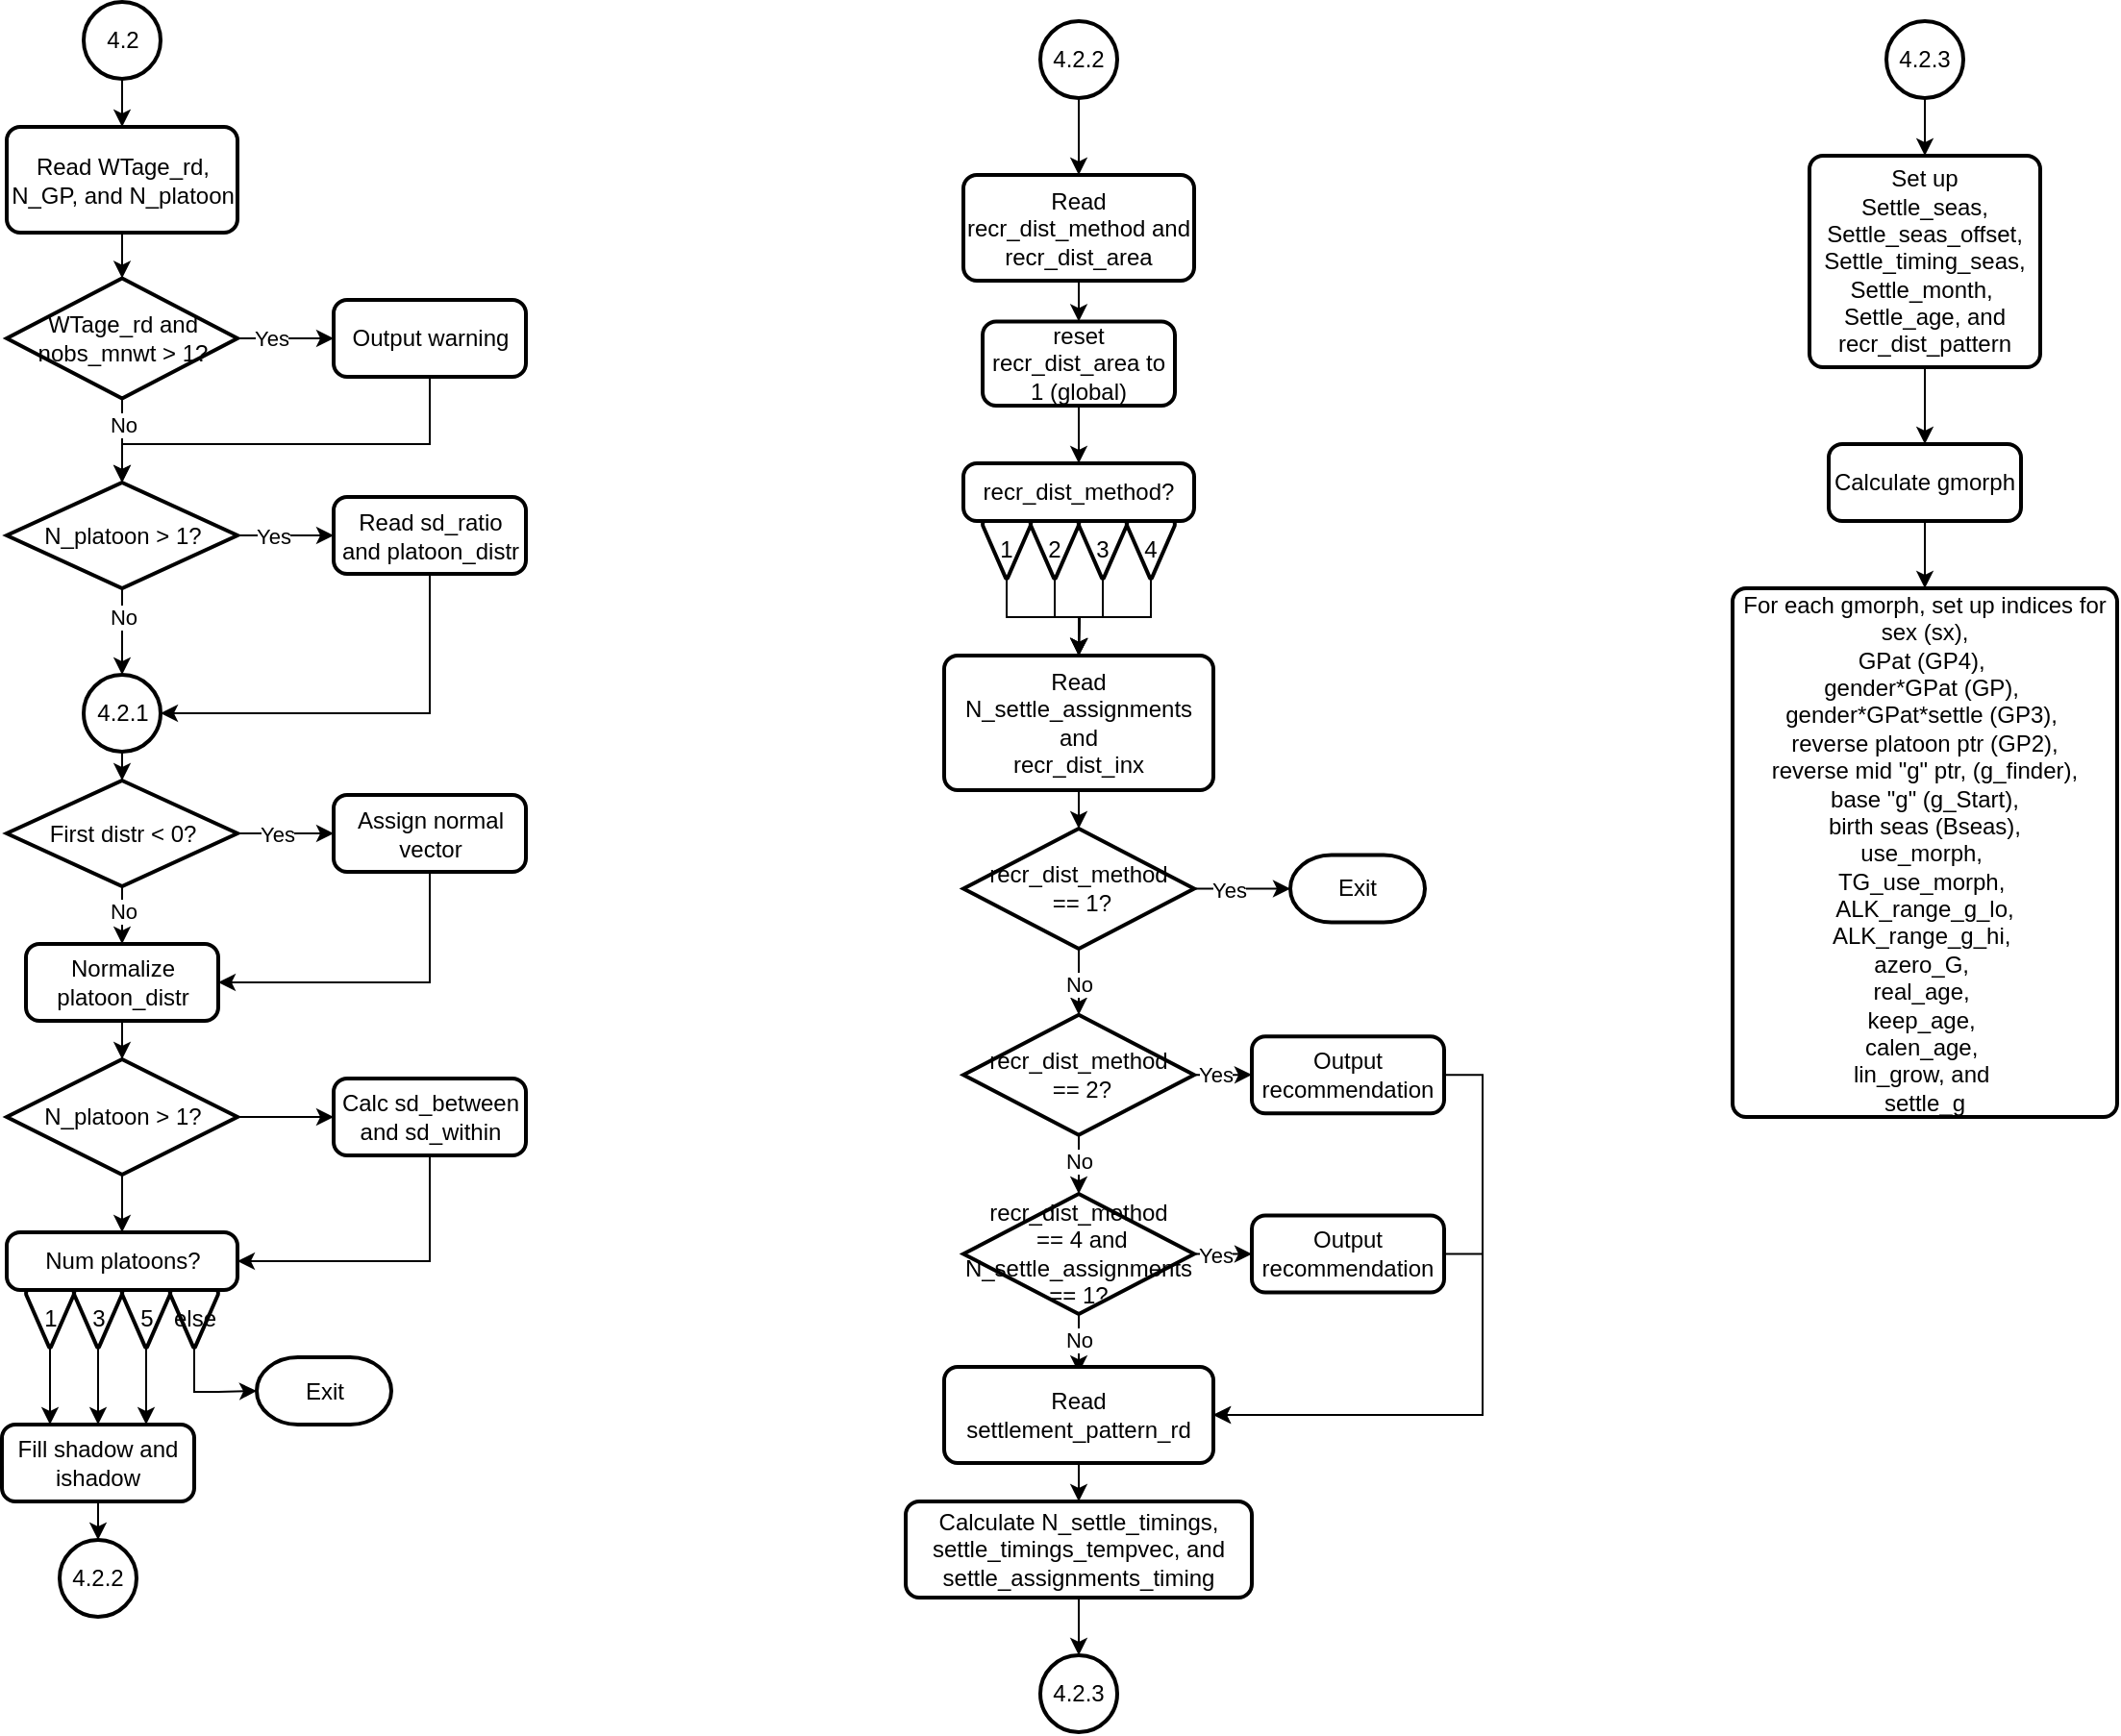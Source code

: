 <mxfile version="13.9.9" type="device"><diagram id="pMQ_ktxbFYmPSP1dJz-g" name="Page-1"><mxGraphModel dx="236" dy="666" grid="1" gridSize="10" guides="1" tooltips="1" connect="1" arrows="1" fold="1" page="1" pageScale="1" pageWidth="850" pageHeight="1100" math="0" shadow="0"><root><mxCell id="0"/><mxCell id="1" parent="0"/><mxCell id="Vbi4pslGeBAqd3L0RzVf-1" style="edgeStyle=orthogonalEdgeStyle;rounded=0;orthogonalLoop=1;jettySize=auto;html=1;entryX=0.5;entryY=0;entryDx=0;entryDy=0;entryPerimeter=0;" parent="1" source="Vbi4pslGeBAqd3L0RzVf-2" target="Vbi4pslGeBAqd3L0RzVf-7" edge="1"><mxGeometry relative="1" as="geometry"/></mxCell><mxCell id="Vbi4pslGeBAqd3L0RzVf-2" value="Read WTage_rd, N_GP, and N_platoon" style="rounded=1;whiteSpace=wrap;html=1;absoluteArcSize=1;arcSize=14;strokeWidth=2;" parent="1" vertex="1"><mxGeometry x="922.5" y="215" width="120" height="55" as="geometry"/></mxCell><mxCell id="Vbi4pslGeBAqd3L0RzVf-3" style="edgeStyle=orthogonalEdgeStyle;rounded=0;orthogonalLoop=1;jettySize=auto;html=1;entryX=0;entryY=0.5;entryDx=0;entryDy=0;" parent="1" source="Vbi4pslGeBAqd3L0RzVf-7" target="Vbi4pslGeBAqd3L0RzVf-9" edge="1"><mxGeometry relative="1" as="geometry"/></mxCell><mxCell id="Vbi4pslGeBAqd3L0RzVf-4" value="Yes" style="edgeLabel;html=1;align=center;verticalAlign=middle;resizable=0;points=[];" parent="Vbi4pslGeBAqd3L0RzVf-3" vertex="1" connectable="0"><mxGeometry x="-0.297" relative="1" as="geometry"><mxPoint as="offset"/></mxGeometry></mxCell><mxCell id="Vbi4pslGeBAqd3L0RzVf-5" style="edgeStyle=orthogonalEdgeStyle;rounded=0;orthogonalLoop=1;jettySize=auto;html=1;" parent="1" source="Vbi4pslGeBAqd3L0RzVf-7" target="Vbi4pslGeBAqd3L0RzVf-14" edge="1"><mxGeometry relative="1" as="geometry"/></mxCell><mxCell id="Vbi4pslGeBAqd3L0RzVf-6" value="No" style="edgeLabel;html=1;align=center;verticalAlign=middle;resizable=0;points=[];" parent="Vbi4pslGeBAqd3L0RzVf-5" vertex="1" connectable="0"><mxGeometry x="0.158" y="-6" relative="1" as="geometry"><mxPoint x="6" y="-11.58" as="offset"/></mxGeometry></mxCell><mxCell id="Vbi4pslGeBAqd3L0RzVf-7" value="&lt;span&gt;WTage_rd and nobs_mnwt &amp;gt; 1?&lt;/span&gt;" style="strokeWidth=2;html=1;shape=mxgraph.flowchart.decision;whiteSpace=wrap;" parent="1" vertex="1"><mxGeometry x="922.5" y="293.75" width="120" height="62.5" as="geometry"/></mxCell><mxCell id="Vbi4pslGeBAqd3L0RzVf-8" style="edgeStyle=orthogonalEdgeStyle;rounded=0;orthogonalLoop=1;jettySize=auto;html=1;" parent="1" source="Vbi4pslGeBAqd3L0RzVf-9" target="Vbi4pslGeBAqd3L0RzVf-14" edge="1"><mxGeometry relative="1" as="geometry"><Array as="points"><mxPoint x="1142.5" y="380"/><mxPoint x="982.5" y="380"/></Array></mxGeometry></mxCell><mxCell id="Vbi4pslGeBAqd3L0RzVf-9" value="Output warning" style="rounded=1;whiteSpace=wrap;html=1;absoluteArcSize=1;arcSize=14;strokeWidth=2;" parent="1" vertex="1"><mxGeometry x="1092.5" y="305" width="100" height="40" as="geometry"/></mxCell><mxCell id="Vbi4pslGeBAqd3L0RzVf-10" style="edgeStyle=orthogonalEdgeStyle;rounded=0;orthogonalLoop=1;jettySize=auto;html=1;entryX=0;entryY=0.5;entryDx=0;entryDy=0;" parent="1" source="Vbi4pslGeBAqd3L0RzVf-14" target="Vbi4pslGeBAqd3L0RzVf-16" edge="1"><mxGeometry relative="1" as="geometry"><Array as="points"><mxPoint x="1072.5" y="428"/><mxPoint x="1072.5" y="428"/></Array></mxGeometry></mxCell><mxCell id="Vbi4pslGeBAqd3L0RzVf-11" value="Yes" style="edgeLabel;html=1;align=center;verticalAlign=middle;resizable=0;points=[];" parent="Vbi4pslGeBAqd3L0RzVf-10" vertex="1" connectable="0"><mxGeometry x="-0.2" y="-2" relative="1" as="geometry"><mxPoint x="-2" y="-2" as="offset"/></mxGeometry></mxCell><mxCell id="Vbi4pslGeBAqd3L0RzVf-12" style="edgeStyle=orthogonalEdgeStyle;rounded=0;orthogonalLoop=1;jettySize=auto;html=1;entryX=0.5;entryY=0;entryDx=0;entryDy=0;entryPerimeter=0;" parent="1" source="Vbi4pslGeBAqd3L0RzVf-14" target="Vbi4pslGeBAqd3L0RzVf-18" edge="1"><mxGeometry relative="1" as="geometry"/></mxCell><mxCell id="Vbi4pslGeBAqd3L0RzVf-13" value="No" style="edgeLabel;html=1;align=center;verticalAlign=middle;resizable=0;points=[];" parent="Vbi4pslGeBAqd3L0RzVf-12" vertex="1" connectable="0"><mxGeometry x="0.2" y="-3" relative="1" as="geometry"><mxPoint x="3" y="-12" as="offset"/></mxGeometry></mxCell><mxCell id="Vbi4pslGeBAqd3L0RzVf-14" value="&lt;span&gt;N_platoon &amp;gt; 1?&lt;/span&gt;" style="strokeWidth=2;html=1;shape=mxgraph.flowchart.decision;whiteSpace=wrap;" parent="1" vertex="1"><mxGeometry x="922.5" y="400" width="120" height="55" as="geometry"/></mxCell><mxCell id="Vbi4pslGeBAqd3L0RzVf-15" style="edgeStyle=orthogonalEdgeStyle;rounded=0;orthogonalLoop=1;jettySize=auto;html=1;entryX=1;entryY=0.5;entryDx=0;entryDy=0;entryPerimeter=0;" parent="1" source="Vbi4pslGeBAqd3L0RzVf-16" target="Vbi4pslGeBAqd3L0RzVf-18" edge="1"><mxGeometry relative="1" as="geometry"><Array as="points"><mxPoint x="1142.5" y="520"/></Array></mxGeometry></mxCell><mxCell id="Vbi4pslGeBAqd3L0RzVf-16" value="Read sd_ratio and platoon_distr" style="rounded=1;whiteSpace=wrap;html=1;absoluteArcSize=1;arcSize=14;strokeWidth=2;" parent="1" vertex="1"><mxGeometry x="1092.5" y="407.5" width="100" height="40" as="geometry"/></mxCell><mxCell id="Vbi4pslGeBAqd3L0RzVf-17" style="edgeStyle=orthogonalEdgeStyle;rounded=0;orthogonalLoop=1;jettySize=auto;html=1;entryX=0.5;entryY=0;entryDx=0;entryDy=0;entryPerimeter=0;" parent="1" source="Vbi4pslGeBAqd3L0RzVf-18" target="Vbi4pslGeBAqd3L0RzVf-25" edge="1"><mxGeometry relative="1" as="geometry"/></mxCell><mxCell id="Vbi4pslGeBAqd3L0RzVf-18" value="4.2.1" style="strokeWidth=2;html=1;shape=mxgraph.flowchart.start_2;whiteSpace=wrap;" parent="1" vertex="1"><mxGeometry x="962.5" y="500" width="40" height="40" as="geometry"/></mxCell><mxCell id="Vbi4pslGeBAqd3L0RzVf-19" style="edgeStyle=orthogonalEdgeStyle;rounded=0;orthogonalLoop=1;jettySize=auto;html=1;" parent="1" source="Vbi4pslGeBAqd3L0RzVf-20" target="Vbi4pslGeBAqd3L0RzVf-2" edge="1"><mxGeometry relative="1" as="geometry"/></mxCell><mxCell id="Vbi4pslGeBAqd3L0RzVf-20" value="4.2" style="strokeWidth=2;html=1;shape=mxgraph.flowchart.start_2;whiteSpace=wrap;" parent="1" vertex="1"><mxGeometry x="962.5" y="150" width="40" height="40" as="geometry"/></mxCell><mxCell id="Vbi4pslGeBAqd3L0RzVf-21" style="edgeStyle=orthogonalEdgeStyle;rounded=0;orthogonalLoop=1;jettySize=auto;html=1;entryX=0;entryY=0.5;entryDx=0;entryDy=0;" parent="1" source="Vbi4pslGeBAqd3L0RzVf-25" target="Vbi4pslGeBAqd3L0RzVf-27" edge="1"><mxGeometry relative="1" as="geometry"/></mxCell><mxCell id="Vbi4pslGeBAqd3L0RzVf-22" value="Yes" style="edgeLabel;html=1;align=center;verticalAlign=middle;resizable=0;points=[];" parent="Vbi4pslGeBAqd3L0RzVf-21" vertex="1" connectable="0"><mxGeometry x="0.2" y="3" relative="1" as="geometry"><mxPoint x="-10" y="3" as="offset"/></mxGeometry></mxCell><mxCell id="Vbi4pslGeBAqd3L0RzVf-23" style="edgeStyle=orthogonalEdgeStyle;rounded=0;orthogonalLoop=1;jettySize=auto;html=1;entryX=0.5;entryY=0;entryDx=0;entryDy=0;" parent="1" source="Vbi4pslGeBAqd3L0RzVf-25" target="Vbi4pslGeBAqd3L0RzVf-29" edge="1"><mxGeometry relative="1" as="geometry"/></mxCell><mxCell id="Vbi4pslGeBAqd3L0RzVf-24" value="No" style="edgeLabel;html=1;align=center;verticalAlign=middle;resizable=0;points=[];" parent="Vbi4pslGeBAqd3L0RzVf-23" vertex="1" connectable="0"><mxGeometry x="0.477" relative="1" as="geometry"><mxPoint y="-4.64" as="offset"/></mxGeometry></mxCell><mxCell id="Vbi4pslGeBAqd3L0RzVf-25" value="&lt;span&gt;First distr &amp;lt; 0?&lt;/span&gt;" style="strokeWidth=2;html=1;shape=mxgraph.flowchart.decision;whiteSpace=wrap;" parent="1" vertex="1"><mxGeometry x="922.5" y="555" width="120" height="55" as="geometry"/></mxCell><mxCell id="Vbi4pslGeBAqd3L0RzVf-26" style="edgeStyle=orthogonalEdgeStyle;rounded=0;orthogonalLoop=1;jettySize=auto;html=1;" parent="1" source="Vbi4pslGeBAqd3L0RzVf-27" target="Vbi4pslGeBAqd3L0RzVf-29" edge="1"><mxGeometry relative="1" as="geometry"><Array as="points"><mxPoint x="1142.5" y="660"/></Array></mxGeometry></mxCell><mxCell id="Vbi4pslGeBAqd3L0RzVf-27" value="Assign normal vector" style="rounded=1;whiteSpace=wrap;html=1;absoluteArcSize=1;arcSize=14;strokeWidth=2;" parent="1" vertex="1"><mxGeometry x="1092.5" y="562.5" width="100" height="40" as="geometry"/></mxCell><mxCell id="Vbi4pslGeBAqd3L0RzVf-28" style="edgeStyle=orthogonalEdgeStyle;rounded=0;orthogonalLoop=1;jettySize=auto;html=1;entryX=0.5;entryY=0;entryDx=0;entryDy=0;entryPerimeter=0;" parent="1" source="Vbi4pslGeBAqd3L0RzVf-29" target="Vbi4pslGeBAqd3L0RzVf-32" edge="1"><mxGeometry relative="1" as="geometry"/></mxCell><mxCell id="Vbi4pslGeBAqd3L0RzVf-29" value="Normalize platoon_distr" style="rounded=1;whiteSpace=wrap;html=1;absoluteArcSize=1;arcSize=14;strokeWidth=2;" parent="1" vertex="1"><mxGeometry x="932.5" y="640" width="100" height="40" as="geometry"/></mxCell><mxCell id="Vbi4pslGeBAqd3L0RzVf-30" style="edgeStyle=orthogonalEdgeStyle;rounded=0;orthogonalLoop=1;jettySize=auto;html=1;entryX=0.5;entryY=0;entryDx=0;entryDy=0;" parent="1" source="Vbi4pslGeBAqd3L0RzVf-32" target="Vbi4pslGeBAqd3L0RzVf-40" edge="1"><mxGeometry relative="1" as="geometry"/></mxCell><mxCell id="Vbi4pslGeBAqd3L0RzVf-31" style="edgeStyle=orthogonalEdgeStyle;rounded=0;orthogonalLoop=1;jettySize=auto;html=1;entryX=0;entryY=0.5;entryDx=0;entryDy=0;" parent="1" source="Vbi4pslGeBAqd3L0RzVf-32" target="Vbi4pslGeBAqd3L0RzVf-45" edge="1"><mxGeometry relative="1" as="geometry"/></mxCell><mxCell id="Vbi4pslGeBAqd3L0RzVf-32" value="&lt;span&gt;N_platoon &amp;gt; 1?&lt;/span&gt;" style="strokeWidth=2;html=1;shape=mxgraph.flowchart.decision;whiteSpace=wrap;" parent="1" vertex="1"><mxGeometry x="922.5" y="700" width="120" height="60" as="geometry"/></mxCell><mxCell id="Vbi4pslGeBAqd3L0RzVf-33" value="Exit" style="strokeWidth=2;html=1;shape=mxgraph.flowchart.terminator;whiteSpace=wrap;" parent="1" vertex="1"><mxGeometry x="1052.5" y="855" width="70" height="35" as="geometry"/></mxCell><mxCell id="Vbi4pslGeBAqd3L0RzVf-34" value="" style="group" parent="1" vertex="1" connectable="0"><mxGeometry x="932.5" y="790" width="110" height="90" as="geometry"/></mxCell><mxCell id="Vbi4pslGeBAqd3L0RzVf-35" value="" style="group" parent="Vbi4pslGeBAqd3L0RzVf-34" vertex="1" connectable="0"><mxGeometry x="-10" width="120" height="80" as="geometry"/></mxCell><mxCell id="Vbi4pslGeBAqd3L0RzVf-36" value="1" style="strokeWidth=2;html=1;shape=mxgraph.flowchart.merge_or_storage;whiteSpace=wrap;" parent="Vbi4pslGeBAqd3L0RzVf-35" vertex="1"><mxGeometry x="10" y="30" width="25" height="30" as="geometry"/></mxCell><mxCell id="Vbi4pslGeBAqd3L0RzVf-37" value="3" style="strokeWidth=2;html=1;shape=mxgraph.flowchart.merge_or_storage;whiteSpace=wrap;" parent="Vbi4pslGeBAqd3L0RzVf-35" vertex="1"><mxGeometry x="35" y="30" width="25" height="30" as="geometry"/></mxCell><mxCell id="Vbi4pslGeBAqd3L0RzVf-38" value="5" style="strokeWidth=2;html=1;shape=mxgraph.flowchart.merge_or_storage;whiteSpace=wrap;" parent="Vbi4pslGeBAqd3L0RzVf-35" vertex="1"><mxGeometry x="60" y="30" width="25" height="30" as="geometry"/></mxCell><mxCell id="Vbi4pslGeBAqd3L0RzVf-39" value="else" style="strokeWidth=2;html=1;shape=mxgraph.flowchart.merge_or_storage;whiteSpace=wrap;" parent="Vbi4pslGeBAqd3L0RzVf-35" vertex="1"><mxGeometry x="85" y="30" width="25" height="30" as="geometry"/></mxCell><mxCell id="Vbi4pslGeBAqd3L0RzVf-40" value="Num platoons?" style="rounded=1;whiteSpace=wrap;html=1;absoluteArcSize=1;arcSize=14;strokeWidth=2;" parent="Vbi4pslGeBAqd3L0RzVf-35" vertex="1"><mxGeometry width="120" height="30" as="geometry"/></mxCell><mxCell id="Vbi4pslGeBAqd3L0RzVf-41" style="edgeStyle=orthogonalEdgeStyle;rounded=0;orthogonalLoop=1;jettySize=auto;html=1;entryX=0.5;entryY=0;entryDx=0;entryDy=0;entryPerimeter=0;" parent="1" source="Vbi4pslGeBAqd3L0RzVf-42" target="Vbi4pslGeBAqd3L0RzVf-43" edge="1"><mxGeometry relative="1" as="geometry"/></mxCell><mxCell id="Vbi4pslGeBAqd3L0RzVf-42" value="Fill shadow and ishadow" style="rounded=1;whiteSpace=wrap;html=1;absoluteArcSize=1;arcSize=14;strokeWidth=2;" parent="1" vertex="1"><mxGeometry x="920" y="890" width="100" height="40" as="geometry"/></mxCell><mxCell id="Vbi4pslGeBAqd3L0RzVf-43" value="4.2.2" style="strokeWidth=2;html=1;shape=mxgraph.flowchart.start_2;whiteSpace=wrap;" parent="1" vertex="1"><mxGeometry x="950" y="950" width="40" height="40" as="geometry"/></mxCell><mxCell id="Vbi4pslGeBAqd3L0RzVf-44" style="edgeStyle=orthogonalEdgeStyle;rounded=0;orthogonalLoop=1;jettySize=auto;html=1;entryX=1;entryY=0.5;entryDx=0;entryDy=0;" parent="1" source="Vbi4pslGeBAqd3L0RzVf-45" target="Vbi4pslGeBAqd3L0RzVf-40" edge="1"><mxGeometry relative="1" as="geometry"><Array as="points"><mxPoint x="1142.5" y="805"/></Array></mxGeometry></mxCell><mxCell id="Vbi4pslGeBAqd3L0RzVf-45" value="Calc sd_between and sd_within" style="rounded=1;whiteSpace=wrap;html=1;absoluteArcSize=1;arcSize=14;strokeWidth=2;" parent="1" vertex="1"><mxGeometry x="1092.5" y="710" width="100" height="40" as="geometry"/></mxCell><mxCell id="Vbi4pslGeBAqd3L0RzVf-46" style="edgeStyle=orthogonalEdgeStyle;rounded=0;orthogonalLoop=1;jettySize=auto;html=1;entryX=0.25;entryY=0;entryDx=0;entryDy=0;" parent="1" source="Vbi4pslGeBAqd3L0RzVf-36" target="Vbi4pslGeBAqd3L0RzVf-42" edge="1"><mxGeometry relative="1" as="geometry"/></mxCell><mxCell id="Vbi4pslGeBAqd3L0RzVf-47" style="edgeStyle=orthogonalEdgeStyle;rounded=0;orthogonalLoop=1;jettySize=auto;html=1;" parent="1" source="Vbi4pslGeBAqd3L0RzVf-37" target="Vbi4pslGeBAqd3L0RzVf-42" edge="1"><mxGeometry relative="1" as="geometry"/></mxCell><mxCell id="Vbi4pslGeBAqd3L0RzVf-48" style="edgeStyle=orthogonalEdgeStyle;rounded=0;orthogonalLoop=1;jettySize=auto;html=1;entryX=0.75;entryY=0;entryDx=0;entryDy=0;" parent="1" source="Vbi4pslGeBAqd3L0RzVf-38" target="Vbi4pslGeBAqd3L0RzVf-42" edge="1"><mxGeometry relative="1" as="geometry"/></mxCell><mxCell id="Vbi4pslGeBAqd3L0RzVf-49" style="edgeStyle=orthogonalEdgeStyle;rounded=0;orthogonalLoop=1;jettySize=auto;html=1;entryX=0;entryY=0.5;entryDx=0;entryDy=0;entryPerimeter=0;" parent="1" source="Vbi4pslGeBAqd3L0RzVf-39" target="Vbi4pslGeBAqd3L0RzVf-33" edge="1"><mxGeometry relative="1" as="geometry"><Array as="points"><mxPoint x="1020.5" y="873"/><mxPoint x="1032.5" y="873"/></Array></mxGeometry></mxCell><mxCell id="StFH6bYjB57cEFj2PVid-21" style="edgeStyle=orthogonalEdgeStyle;rounded=0;orthogonalLoop=1;jettySize=auto;html=1;entryX=0.5;entryY=0;entryDx=0;entryDy=0;" parent="1" source="Vbi4pslGeBAqd3L0RzVf-95" target="StFH6bYjB57cEFj2PVid-1" edge="1"><mxGeometry relative="1" as="geometry"/></mxCell><mxCell id="Vbi4pslGeBAqd3L0RzVf-95" value="4.2.2" style="strokeWidth=2;html=1;shape=mxgraph.flowchart.start_2;whiteSpace=wrap;" parent="1" vertex="1"><mxGeometry x="1460" y="160" width="40" height="40" as="geometry"/></mxCell><mxCell id="StFH6bYjB57cEFj2PVid-22" style="edgeStyle=orthogonalEdgeStyle;rounded=0;orthogonalLoop=1;jettySize=auto;html=1;" parent="1" source="StFH6bYjB57cEFj2PVid-1" target="StFH6bYjB57cEFj2PVid-2" edge="1"><mxGeometry relative="1" as="geometry"/></mxCell><mxCell id="StFH6bYjB57cEFj2PVid-1" value="Read recr_dist_method and recr_dist_area" style="rounded=1;whiteSpace=wrap;html=1;absoluteArcSize=1;arcSize=14;strokeWidth=2;" parent="1" vertex="1"><mxGeometry x="1420" y="240" width="120" height="55" as="geometry"/></mxCell><mxCell id="StFH6bYjB57cEFj2PVid-23" style="edgeStyle=orthogonalEdgeStyle;rounded=0;orthogonalLoop=1;jettySize=auto;html=1;" parent="1" source="StFH6bYjB57cEFj2PVid-2" target="StFH6bYjB57cEFj2PVid-10" edge="1"><mxGeometry relative="1" as="geometry"/></mxCell><mxCell id="StFH6bYjB57cEFj2PVid-2" value="reset recr_dist_area to 1 (global)" style="rounded=1;whiteSpace=wrap;html=1;absoluteArcSize=1;arcSize=14;strokeWidth=2;" parent="1" vertex="1"><mxGeometry x="1430" y="316.25" width="100" height="43.75" as="geometry"/></mxCell><mxCell id="StFH6bYjB57cEFj2PVid-4" value="" style="group" parent="1" vertex="1" connectable="0"><mxGeometry x="1432.5" y="390" width="110" height="90" as="geometry"/></mxCell><mxCell id="StFH6bYjB57cEFj2PVid-5" value="" style="group" parent="StFH6bYjB57cEFj2PVid-4" vertex="1" connectable="0"><mxGeometry x="-12.5" width="120" height="80" as="geometry"/></mxCell><mxCell id="StFH6bYjB57cEFj2PVid-6" value="1" style="strokeWidth=2;html=1;shape=mxgraph.flowchart.merge_or_storage;whiteSpace=wrap;" parent="StFH6bYjB57cEFj2PVid-5" vertex="1"><mxGeometry x="10" y="30" width="25" height="30" as="geometry"/></mxCell><mxCell id="StFH6bYjB57cEFj2PVid-7" value="2" style="strokeWidth=2;html=1;shape=mxgraph.flowchart.merge_or_storage;whiteSpace=wrap;" parent="StFH6bYjB57cEFj2PVid-5" vertex="1"><mxGeometry x="35" y="30" width="25" height="30" as="geometry"/></mxCell><mxCell id="StFH6bYjB57cEFj2PVid-8" value="3" style="strokeWidth=2;html=1;shape=mxgraph.flowchart.merge_or_storage;whiteSpace=wrap;" parent="StFH6bYjB57cEFj2PVid-5" vertex="1"><mxGeometry x="60" y="30" width="25" height="30" as="geometry"/></mxCell><mxCell id="StFH6bYjB57cEFj2PVid-9" value="4" style="strokeWidth=2;html=1;shape=mxgraph.flowchart.merge_or_storage;whiteSpace=wrap;" parent="StFH6bYjB57cEFj2PVid-5" vertex="1"><mxGeometry x="85" y="30" width="25" height="30" as="geometry"/></mxCell><mxCell id="StFH6bYjB57cEFj2PVid-10" value="recr_dist_method?" style="rounded=1;whiteSpace=wrap;html=1;absoluteArcSize=1;arcSize=14;strokeWidth=2;" parent="StFH6bYjB57cEFj2PVid-5" vertex="1"><mxGeometry width="120" height="30" as="geometry"/></mxCell><mxCell id="StFH6bYjB57cEFj2PVid-32" style="edgeStyle=orthogonalEdgeStyle;rounded=0;orthogonalLoop=1;jettySize=auto;html=1;" parent="1" source="StFH6bYjB57cEFj2PVid-11" target="StFH6bYjB57cEFj2PVid-28" edge="1"><mxGeometry relative="1" as="geometry"/></mxCell><mxCell id="StFH6bYjB57cEFj2PVid-11" value="Read N_settle_assignments and&lt;br&gt;recr_dist_inx" style="rounded=1;whiteSpace=wrap;html=1;absoluteArcSize=1;arcSize=14;strokeWidth=2;" parent="1" vertex="1"><mxGeometry x="1410" y="490" width="140" height="70" as="geometry"/></mxCell><mxCell id="StFH6bYjB57cEFj2PVid-17" style="edgeStyle=orthogonalEdgeStyle;rounded=0;orthogonalLoop=1;jettySize=auto;html=1;entryX=0.5;entryY=0;entryDx=0;entryDy=0;" parent="1" source="StFH6bYjB57cEFj2PVid-6" target="StFH6bYjB57cEFj2PVid-11" edge="1"><mxGeometry relative="1" as="geometry"/></mxCell><mxCell id="StFH6bYjB57cEFj2PVid-18" style="edgeStyle=orthogonalEdgeStyle;rounded=0;orthogonalLoop=1;jettySize=auto;html=1;" parent="1" source="StFH6bYjB57cEFj2PVid-7" edge="1"><mxGeometry relative="1" as="geometry"><mxPoint x="1480" y="490" as="targetPoint"/></mxGeometry></mxCell><mxCell id="StFH6bYjB57cEFj2PVid-19" style="edgeStyle=orthogonalEdgeStyle;rounded=0;orthogonalLoop=1;jettySize=auto;html=1;" parent="1" source="StFH6bYjB57cEFj2PVid-8" edge="1"><mxGeometry relative="1" as="geometry"><mxPoint x="1480" y="490" as="targetPoint"/></mxGeometry></mxCell><mxCell id="StFH6bYjB57cEFj2PVid-20" style="edgeStyle=orthogonalEdgeStyle;rounded=0;orthogonalLoop=1;jettySize=auto;html=1;" parent="1" source="StFH6bYjB57cEFj2PVid-9" edge="1"><mxGeometry relative="1" as="geometry"><mxPoint x="1480" y="490" as="targetPoint"/><Array as="points"><mxPoint x="1518" y="470"/><mxPoint x="1480" y="470"/></Array></mxGeometry></mxCell><mxCell id="StFH6bYjB57cEFj2PVid-24" style="edgeStyle=orthogonalEdgeStyle;rounded=0;orthogonalLoop=1;jettySize=auto;html=1;entryX=0;entryY=0.5;entryDx=0;entryDy=0;" parent="1" source="StFH6bYjB57cEFj2PVid-28" edge="1"><mxGeometry relative="1" as="geometry"><mxPoint x="1590" y="611.25" as="targetPoint"/></mxGeometry></mxCell><mxCell id="StFH6bYjB57cEFj2PVid-25" value="Yes" style="edgeLabel;html=1;align=center;verticalAlign=middle;resizable=0;points=[];" parent="StFH6bYjB57cEFj2PVid-24" vertex="1" connectable="0"><mxGeometry x="-0.297" relative="1" as="geometry"><mxPoint as="offset"/></mxGeometry></mxCell><mxCell id="StFH6bYjB57cEFj2PVid-26" style="edgeStyle=orthogonalEdgeStyle;rounded=0;orthogonalLoop=1;jettySize=auto;html=1;entryX=0.5;entryY=0;entryDx=0;entryDy=0;entryPerimeter=0;" parent="1" source="StFH6bYjB57cEFj2PVid-28" target="StFH6bYjB57cEFj2PVid-44" edge="1"><mxGeometry relative="1" as="geometry"><mxPoint x="1480" y="686.25" as="targetPoint"/></mxGeometry></mxCell><mxCell id="StFH6bYjB57cEFj2PVid-27" value="No" style="edgeLabel;html=1;align=center;verticalAlign=middle;resizable=0;points=[];" parent="StFH6bYjB57cEFj2PVid-26" vertex="1" connectable="0"><mxGeometry x="0.158" y="-6" relative="1" as="geometry"><mxPoint x="6" y="2.55" as="offset"/></mxGeometry></mxCell><mxCell id="StFH6bYjB57cEFj2PVid-28" value="&lt;span&gt;recr_dist_method&lt;br&gt;&amp;nbsp;== 1?&lt;/span&gt;" style="strokeWidth=2;html=1;shape=mxgraph.flowchart.decision;whiteSpace=wrap;" parent="1" vertex="1"><mxGeometry x="1420" y="580" width="120" height="62.5" as="geometry"/></mxCell><mxCell id="StFH6bYjB57cEFj2PVid-31" value="Exit" style="strokeWidth=2;html=1;shape=mxgraph.flowchart.terminator;whiteSpace=wrap;" parent="1" vertex="1"><mxGeometry x="1590" y="593.75" width="70" height="35" as="geometry"/></mxCell><mxCell id="StFH6bYjB57cEFj2PVid-66" style="edgeStyle=orthogonalEdgeStyle;rounded=0;orthogonalLoop=1;jettySize=auto;html=1;entryX=1;entryY=0.5;entryDx=0;entryDy=0;" parent="1" source="StFH6bYjB57cEFj2PVid-38" target="StFH6bYjB57cEFj2PVid-58" edge="1"><mxGeometry relative="1" as="geometry"><Array as="points"><mxPoint x="1690" y="708"/><mxPoint x="1690" y="885"/></Array></mxGeometry></mxCell><mxCell id="StFH6bYjB57cEFj2PVid-38" value="Output recommendation" style="rounded=1;whiteSpace=wrap;html=1;absoluteArcSize=1;arcSize=14;strokeWidth=2;" parent="1" vertex="1"><mxGeometry x="1570" y="688.13" width="100" height="40" as="geometry"/></mxCell><mxCell id="StFH6bYjB57cEFj2PVid-40" style="edgeStyle=orthogonalEdgeStyle;rounded=0;orthogonalLoop=1;jettySize=auto;html=1;" parent="1" source="StFH6bYjB57cEFj2PVid-44" edge="1"><mxGeometry relative="1" as="geometry"><mxPoint x="1570" y="708" as="targetPoint"/></mxGeometry></mxCell><mxCell id="StFH6bYjB57cEFj2PVid-41" value="Yes" style="edgeLabel;html=1;align=center;verticalAlign=middle;resizable=0;points=[];" parent="StFH6bYjB57cEFj2PVid-40" vertex="1" connectable="0"><mxGeometry x="-0.297" relative="1" as="geometry"><mxPoint as="offset"/></mxGeometry></mxCell><mxCell id="StFH6bYjB57cEFj2PVid-42" style="edgeStyle=orthogonalEdgeStyle;rounded=0;orthogonalLoop=1;jettySize=auto;html=1;" parent="1" source="StFH6bYjB57cEFj2PVid-44" edge="1"><mxGeometry relative="1" as="geometry"><mxPoint x="1480" y="770" as="targetPoint"/></mxGeometry></mxCell><mxCell id="StFH6bYjB57cEFj2PVid-43" value="No" style="edgeLabel;html=1;align=center;verticalAlign=middle;resizable=0;points=[];" parent="StFH6bYjB57cEFj2PVid-42" vertex="1" connectable="0"><mxGeometry x="0.158" y="-6" relative="1" as="geometry"><mxPoint x="6" y="-4.62" as="offset"/></mxGeometry></mxCell><mxCell id="StFH6bYjB57cEFj2PVid-44" value="&lt;span&gt;recr_dist_method&lt;br&gt;&amp;nbsp;== 2?&lt;/span&gt;" style="strokeWidth=2;html=1;shape=mxgraph.flowchart.decision;whiteSpace=wrap;" parent="1" vertex="1"><mxGeometry x="1420" y="676.88" width="120" height="62.5" as="geometry"/></mxCell><mxCell id="StFH6bYjB57cEFj2PVid-67" style="edgeStyle=orthogonalEdgeStyle;rounded=0;orthogonalLoop=1;jettySize=auto;html=1;entryX=1;entryY=0.5;entryDx=0;entryDy=0;" parent="1" source="StFH6bYjB57cEFj2PVid-52" target="StFH6bYjB57cEFj2PVid-58" edge="1"><mxGeometry relative="1" as="geometry"><Array as="points"><mxPoint x="1690" y="801"/><mxPoint x="1690" y="885"/></Array></mxGeometry></mxCell><mxCell id="StFH6bYjB57cEFj2PVid-52" value="Output recommendation" style="rounded=1;whiteSpace=wrap;html=1;absoluteArcSize=1;arcSize=14;strokeWidth=2;" parent="1" vertex="1"><mxGeometry x="1570" y="781.25" width="100" height="40" as="geometry"/></mxCell><mxCell id="StFH6bYjB57cEFj2PVid-53" style="edgeStyle=orthogonalEdgeStyle;rounded=0;orthogonalLoop=1;jettySize=auto;html=1;" parent="1" source="StFH6bYjB57cEFj2PVid-57" target="StFH6bYjB57cEFj2PVid-52" edge="1"><mxGeometry relative="1" as="geometry"><mxPoint x="1565" y="801" as="targetPoint"/></mxGeometry></mxCell><mxCell id="StFH6bYjB57cEFj2PVid-54" value="Yes" style="edgeLabel;html=1;align=center;verticalAlign=middle;resizable=0;points=[];" parent="StFH6bYjB57cEFj2PVid-53" vertex="1" connectable="0"><mxGeometry x="-0.297" relative="1" as="geometry"><mxPoint as="offset"/></mxGeometry></mxCell><mxCell id="StFH6bYjB57cEFj2PVid-55" style="edgeStyle=orthogonalEdgeStyle;rounded=0;orthogonalLoop=1;jettySize=auto;html=1;" parent="1" source="StFH6bYjB57cEFj2PVid-57" edge="1"><mxGeometry relative="1" as="geometry"><mxPoint x="1480" y="863.12" as="targetPoint"/></mxGeometry></mxCell><mxCell id="StFH6bYjB57cEFj2PVid-56" value="No" style="edgeLabel;html=1;align=center;verticalAlign=middle;resizable=0;points=[];" parent="StFH6bYjB57cEFj2PVid-55" vertex="1" connectable="0"><mxGeometry x="0.158" y="-6" relative="1" as="geometry"><mxPoint x="6" y="-4.62" as="offset"/></mxGeometry></mxCell><mxCell id="StFH6bYjB57cEFj2PVid-57" value="&lt;span&gt;recr_dist_method&lt;br&gt;&amp;nbsp;== 4 and N_settle_assignments == 1?&lt;/span&gt;" style="strokeWidth=2;html=1;shape=mxgraph.flowchart.decision;whiteSpace=wrap;" parent="1" vertex="1"><mxGeometry x="1420" y="770" width="120" height="62.5" as="geometry"/></mxCell><mxCell id="StFH6bYjB57cEFj2PVid-62" style="edgeStyle=orthogonalEdgeStyle;rounded=0;orthogonalLoop=1;jettySize=auto;html=1;entryX=0.5;entryY=0;entryDx=0;entryDy=0;" parent="1" source="StFH6bYjB57cEFj2PVid-58" target="StFH6bYjB57cEFj2PVid-59" edge="1"><mxGeometry relative="1" as="geometry"/></mxCell><mxCell id="StFH6bYjB57cEFj2PVid-58" value="Read settlement_pattern_rd" style="rounded=1;whiteSpace=wrap;html=1;absoluteArcSize=1;arcSize=14;strokeWidth=2;" parent="1" vertex="1"><mxGeometry x="1410" y="860" width="140" height="50" as="geometry"/></mxCell><mxCell id="StFH6bYjB57cEFj2PVid-61" style="edgeStyle=orthogonalEdgeStyle;rounded=0;orthogonalLoop=1;jettySize=auto;html=1;" parent="1" source="StFH6bYjB57cEFj2PVid-59" target="StFH6bYjB57cEFj2PVid-60" edge="1"><mxGeometry relative="1" as="geometry"/></mxCell><mxCell id="StFH6bYjB57cEFj2PVid-59" value="Calculate N_settle_timings, settle_timings_tempvec, and settle_assignments_timing" style="rounded=1;whiteSpace=wrap;html=1;absoluteArcSize=1;arcSize=14;strokeWidth=2;" parent="1" vertex="1"><mxGeometry x="1390" y="930" width="180" height="50" as="geometry"/></mxCell><mxCell id="StFH6bYjB57cEFj2PVid-60" value="4.2.3" style="strokeWidth=2;html=1;shape=mxgraph.flowchart.start_2;whiteSpace=wrap;" parent="1" vertex="1"><mxGeometry x="1460" y="1010" width="40" height="40" as="geometry"/></mxCell><mxCell id="StFH6bYjB57cEFj2PVid-69" style="edgeStyle=orthogonalEdgeStyle;rounded=0;orthogonalLoop=1;jettySize=auto;html=1;" parent="1" source="StFH6bYjB57cEFj2PVid-63" target="StFH6bYjB57cEFj2PVid-68" edge="1"><mxGeometry relative="1" as="geometry"/></mxCell><mxCell id="StFH6bYjB57cEFj2PVid-63" value="4.2.3" style="strokeWidth=2;html=1;shape=mxgraph.flowchart.start_2;whiteSpace=wrap;" parent="1" vertex="1"><mxGeometry x="1900" y="160" width="40" height="40" as="geometry"/></mxCell><mxCell id="StFH6bYjB57cEFj2PVid-71" style="edgeStyle=orthogonalEdgeStyle;rounded=0;orthogonalLoop=1;jettySize=auto;html=1;entryX=0.5;entryY=0;entryDx=0;entryDy=0;" parent="1" source="StFH6bYjB57cEFj2PVid-68" target="StFH6bYjB57cEFj2PVid-70" edge="1"><mxGeometry relative="1" as="geometry"/></mxCell><mxCell id="StFH6bYjB57cEFj2PVid-68" value="Set up &lt;br&gt;Settle_seas, Settle_seas_offset, Settle_timing_seas,&lt;br&gt;Settle_month,&amp;nbsp;&lt;br&gt;Settle_age, and&lt;br&gt;recr_dist_pattern" style="rounded=1;whiteSpace=wrap;html=1;absoluteArcSize=1;arcSize=14;strokeWidth=2;" parent="1" vertex="1"><mxGeometry x="1860" y="230" width="120" height="110" as="geometry"/></mxCell><mxCell id="StFH6bYjB57cEFj2PVid-73" style="edgeStyle=orthogonalEdgeStyle;rounded=0;orthogonalLoop=1;jettySize=auto;html=1;" parent="1" source="StFH6bYjB57cEFj2PVid-70" target="StFH6bYjB57cEFj2PVid-72" edge="1"><mxGeometry relative="1" as="geometry"/></mxCell><mxCell id="StFH6bYjB57cEFj2PVid-70" value="Calculate gmorph" style="rounded=1;whiteSpace=wrap;html=1;absoluteArcSize=1;arcSize=14;strokeWidth=2;" parent="1" vertex="1"><mxGeometry x="1870" y="380" width="100" height="40" as="geometry"/></mxCell><mxCell id="StFH6bYjB57cEFj2PVid-72" value="For each gmorph, set up indices for&lt;br&gt;sex (sx), &lt;br&gt;GPat (GP4),&amp;nbsp;&lt;br&gt;gender*GPat (GP),&amp;nbsp;&lt;br&gt;gender*GPat*settle (GP3),&amp;nbsp;&lt;br&gt;reverse platoon ptr (GP2),&lt;br&gt;reverse mid &quot;g&quot; ptr, (g_finder),&lt;br&gt;base &quot;g&quot; (g_Start),&lt;br&gt;birth seas (Bseas),&lt;br&gt;use_morph,&amp;nbsp;&lt;br&gt;TG_use_morph,&amp;nbsp;&lt;br&gt;ALK_range_g_lo,&lt;br&gt;ALK_range_g_hi,&amp;nbsp;&lt;br&gt;azero_G,&amp;nbsp;&lt;br&gt;real_age,&amp;nbsp;&lt;br&gt;keep_age,&amp;nbsp;&lt;br&gt;calen_age,&amp;nbsp;&lt;br&gt;lin_grow, and&amp;nbsp;&lt;br&gt;settle_g" style="rounded=1;whiteSpace=wrap;html=1;absoluteArcSize=1;arcSize=14;strokeWidth=2;" parent="1" vertex="1"><mxGeometry x="1820" y="455" width="200" height="275" as="geometry"/></mxCell></root></mxGraphModel></diagram></mxfile>